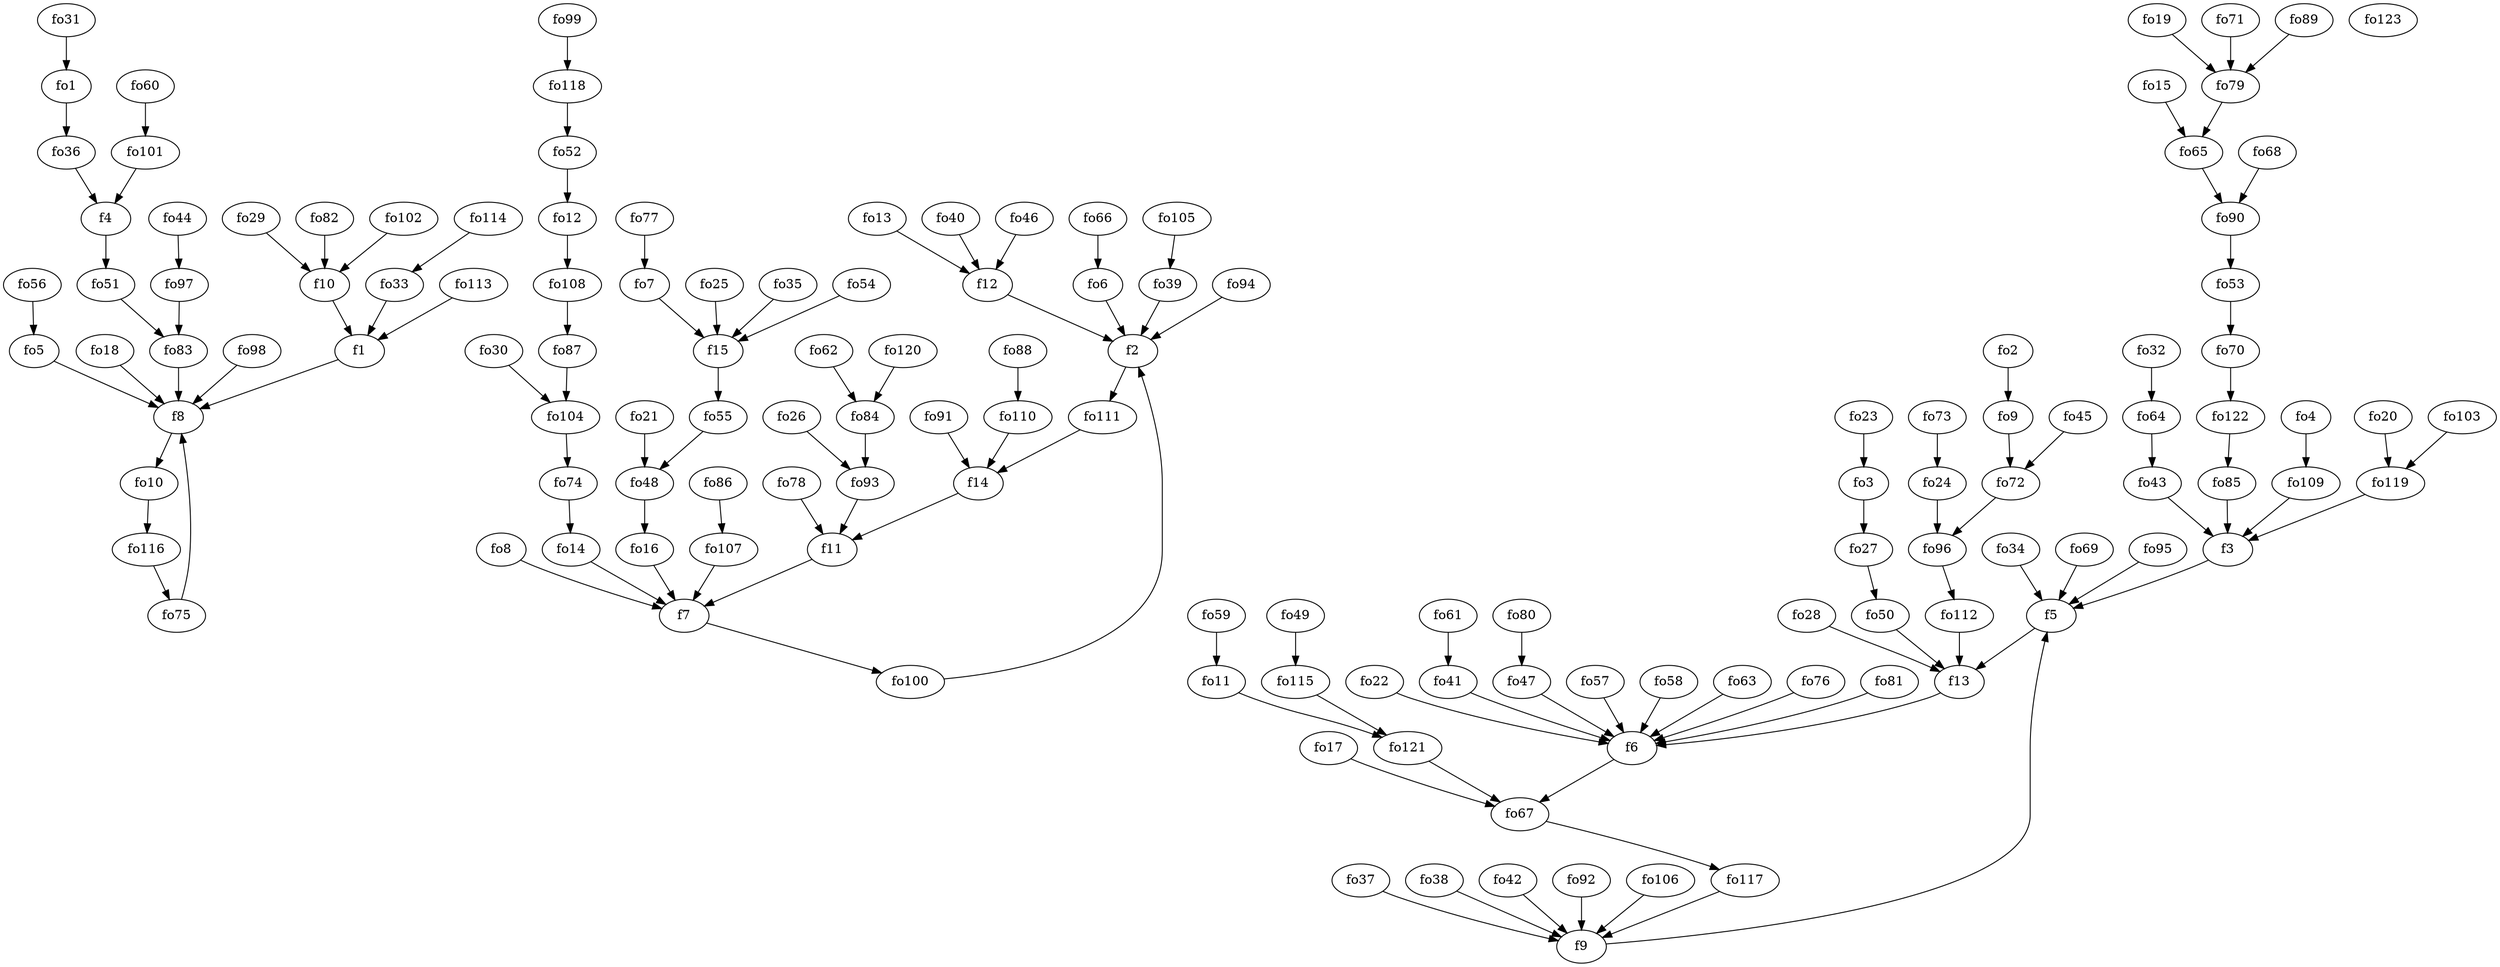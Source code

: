 strict digraph  {
f1;
f2;
f3;
f4;
f5;
f6;
f7;
f8;
f9;
f10;
f11;
f12;
f13;
f14;
f15;
fo1;
fo2;
fo3;
fo4;
fo5;
fo6;
fo7;
fo8;
fo9;
fo10;
fo11;
fo12;
fo13;
fo14;
fo15;
fo16;
fo17;
fo18;
fo19;
fo20;
fo21;
fo22;
fo23;
fo24;
fo25;
fo26;
fo27;
fo28;
fo29;
fo30;
fo31;
fo32;
fo33;
fo34;
fo35;
fo36;
fo37;
fo38;
fo39;
fo40;
fo41;
fo42;
fo43;
fo44;
fo45;
fo46;
fo47;
fo48;
fo49;
fo50;
fo51;
fo52;
fo53;
fo54;
fo55;
fo56;
fo57;
fo58;
fo59;
fo60;
fo61;
fo62;
fo63;
fo64;
fo65;
fo66;
fo67;
fo68;
fo69;
fo70;
fo71;
fo72;
fo73;
fo74;
fo75;
fo76;
fo77;
fo78;
fo79;
fo80;
fo81;
fo82;
fo83;
fo84;
fo85;
fo86;
fo87;
fo88;
fo89;
fo90;
fo91;
fo92;
fo93;
fo94;
fo95;
fo96;
fo97;
fo98;
fo99;
fo100;
fo101;
fo102;
fo103;
fo104;
fo105;
fo106;
fo107;
fo108;
fo109;
fo110;
fo111;
fo112;
fo113;
fo114;
fo115;
fo116;
fo117;
fo118;
fo119;
fo120;
fo121;
fo122;
fo123;
f1 -> f8  [weight=2];
f2 -> fo111  [weight=2];
f3 -> f5  [weight=2];
f4 -> fo51  [weight=2];
f5 -> f13  [weight=2];
f6 -> fo67  [weight=2];
f7 -> fo100  [weight=2];
f8 -> fo10  [weight=2];
f9 -> f5  [weight=2];
f10 -> f1  [weight=2];
f11 -> f7  [weight=2];
f12 -> f2  [weight=2];
f13 -> f6  [weight=2];
f14 -> f11  [weight=2];
f15 -> fo55  [weight=2];
fo1 -> fo36  [weight=2];
fo2 -> fo9  [weight=2];
fo3 -> fo27  [weight=2];
fo4 -> fo109  [weight=2];
fo5 -> f8  [weight=2];
fo6 -> f2  [weight=2];
fo7 -> f15  [weight=2];
fo8 -> f7  [weight=2];
fo9 -> fo72  [weight=2];
fo10 -> fo116  [weight=2];
fo11 -> fo121  [weight=2];
fo12 -> fo108  [weight=2];
fo13 -> f12  [weight=2];
fo14 -> f7  [weight=2];
fo15 -> fo65  [weight=2];
fo16 -> f7  [weight=2];
fo17 -> fo67  [weight=2];
fo18 -> f8  [weight=2];
fo19 -> fo79  [weight=2];
fo20 -> fo119  [weight=2];
fo21 -> fo48  [weight=2];
fo22 -> f6  [weight=2];
fo23 -> fo3  [weight=2];
fo24 -> fo96  [weight=2];
fo25 -> f15  [weight=2];
fo26 -> fo93  [weight=2];
fo27 -> fo50  [weight=2];
fo28 -> f13  [weight=2];
fo29 -> f10  [weight=2];
fo30 -> fo104  [weight=2];
fo31 -> fo1  [weight=2];
fo32 -> fo64  [weight=2];
fo33 -> f1  [weight=2];
fo34 -> f5  [weight=2];
fo35 -> f15  [weight=2];
fo36 -> f4  [weight=2];
fo37 -> f9  [weight=2];
fo38 -> f9  [weight=2];
fo39 -> f2  [weight=2];
fo40 -> f12  [weight=2];
fo41 -> f6  [weight=2];
fo42 -> f9  [weight=2];
fo43 -> f3  [weight=2];
fo44 -> fo97  [weight=2];
fo45 -> fo72  [weight=2];
fo46 -> f12  [weight=2];
fo47 -> f6  [weight=2];
fo48 -> fo16  [weight=2];
fo49 -> fo115  [weight=2];
fo50 -> f13  [weight=2];
fo51 -> fo83  [weight=2];
fo52 -> fo12  [weight=2];
fo53 -> fo70  [weight=2];
fo54 -> f15  [weight=2];
fo55 -> fo48  [weight=2];
fo56 -> fo5  [weight=2];
fo57 -> f6  [weight=2];
fo58 -> f6  [weight=2];
fo59 -> fo11  [weight=2];
fo60 -> fo101  [weight=2];
fo61 -> fo41  [weight=2];
fo62 -> fo84  [weight=2];
fo63 -> f6  [weight=2];
fo64 -> fo43  [weight=2];
fo65 -> fo90  [weight=2];
fo66 -> fo6  [weight=2];
fo67 -> fo117  [weight=2];
fo68 -> fo90  [weight=2];
fo69 -> f5  [weight=2];
fo70 -> fo122  [weight=2];
fo71 -> fo79  [weight=2];
fo72 -> fo96  [weight=2];
fo73 -> fo24  [weight=2];
fo74 -> fo14  [weight=2];
fo75 -> f8  [weight=2];
fo76 -> f6  [weight=2];
fo77 -> fo7  [weight=2];
fo78 -> f11  [weight=2];
fo79 -> fo65  [weight=2];
fo80 -> fo47  [weight=2];
fo81 -> f6  [weight=2];
fo82 -> f10  [weight=2];
fo83 -> f8  [weight=2];
fo84 -> fo93  [weight=2];
fo85 -> f3  [weight=2];
fo86 -> fo107  [weight=2];
fo87 -> fo104  [weight=2];
fo88 -> fo110  [weight=2];
fo89 -> fo79  [weight=2];
fo90 -> fo53  [weight=2];
fo91 -> f14  [weight=2];
fo92 -> f9  [weight=2];
fo93 -> f11  [weight=2];
fo94 -> f2  [weight=2];
fo95 -> f5  [weight=2];
fo96 -> fo112  [weight=2];
fo97 -> fo83  [weight=2];
fo98 -> f8  [weight=2];
fo99 -> fo118  [weight=2];
fo100 -> f2  [weight=2];
fo101 -> f4  [weight=2];
fo102 -> f10  [weight=2];
fo103 -> fo119  [weight=2];
fo104 -> fo74  [weight=2];
fo105 -> fo39  [weight=2];
fo106 -> f9  [weight=2];
fo107 -> f7  [weight=2];
fo108 -> fo87  [weight=2];
fo109 -> f3  [weight=2];
fo110 -> f14  [weight=2];
fo111 -> f14  [weight=2];
fo112 -> f13  [weight=2];
fo113 -> f1  [weight=2];
fo114 -> fo33  [weight=2];
fo115 -> fo121  [weight=2];
fo116 -> fo75  [weight=2];
fo117 -> f9  [weight=2];
fo118 -> fo52  [weight=2];
fo119 -> f3  [weight=2];
fo120 -> fo84  [weight=2];
fo121 -> fo67  [weight=2];
fo122 -> fo85  [weight=2];
}
